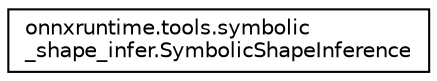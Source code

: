 digraph "Graphical Class Hierarchy"
{
 // LATEX_PDF_SIZE
  edge [fontname="Helvetica",fontsize="10",labelfontname="Helvetica",labelfontsize="10"];
  node [fontname="Helvetica",fontsize="10",shape=record];
  rankdir="LR";
  Node0 [label="onnxruntime.tools.symbolic\l_shape_infer.SymbolicShapeInference",height=0.2,width=0.4,color="black", fillcolor="white", style="filled",URL="$classonnxruntime_1_1tools_1_1symbolic__shape__infer_1_1SymbolicShapeInference.html",tooltip=" "];
}
